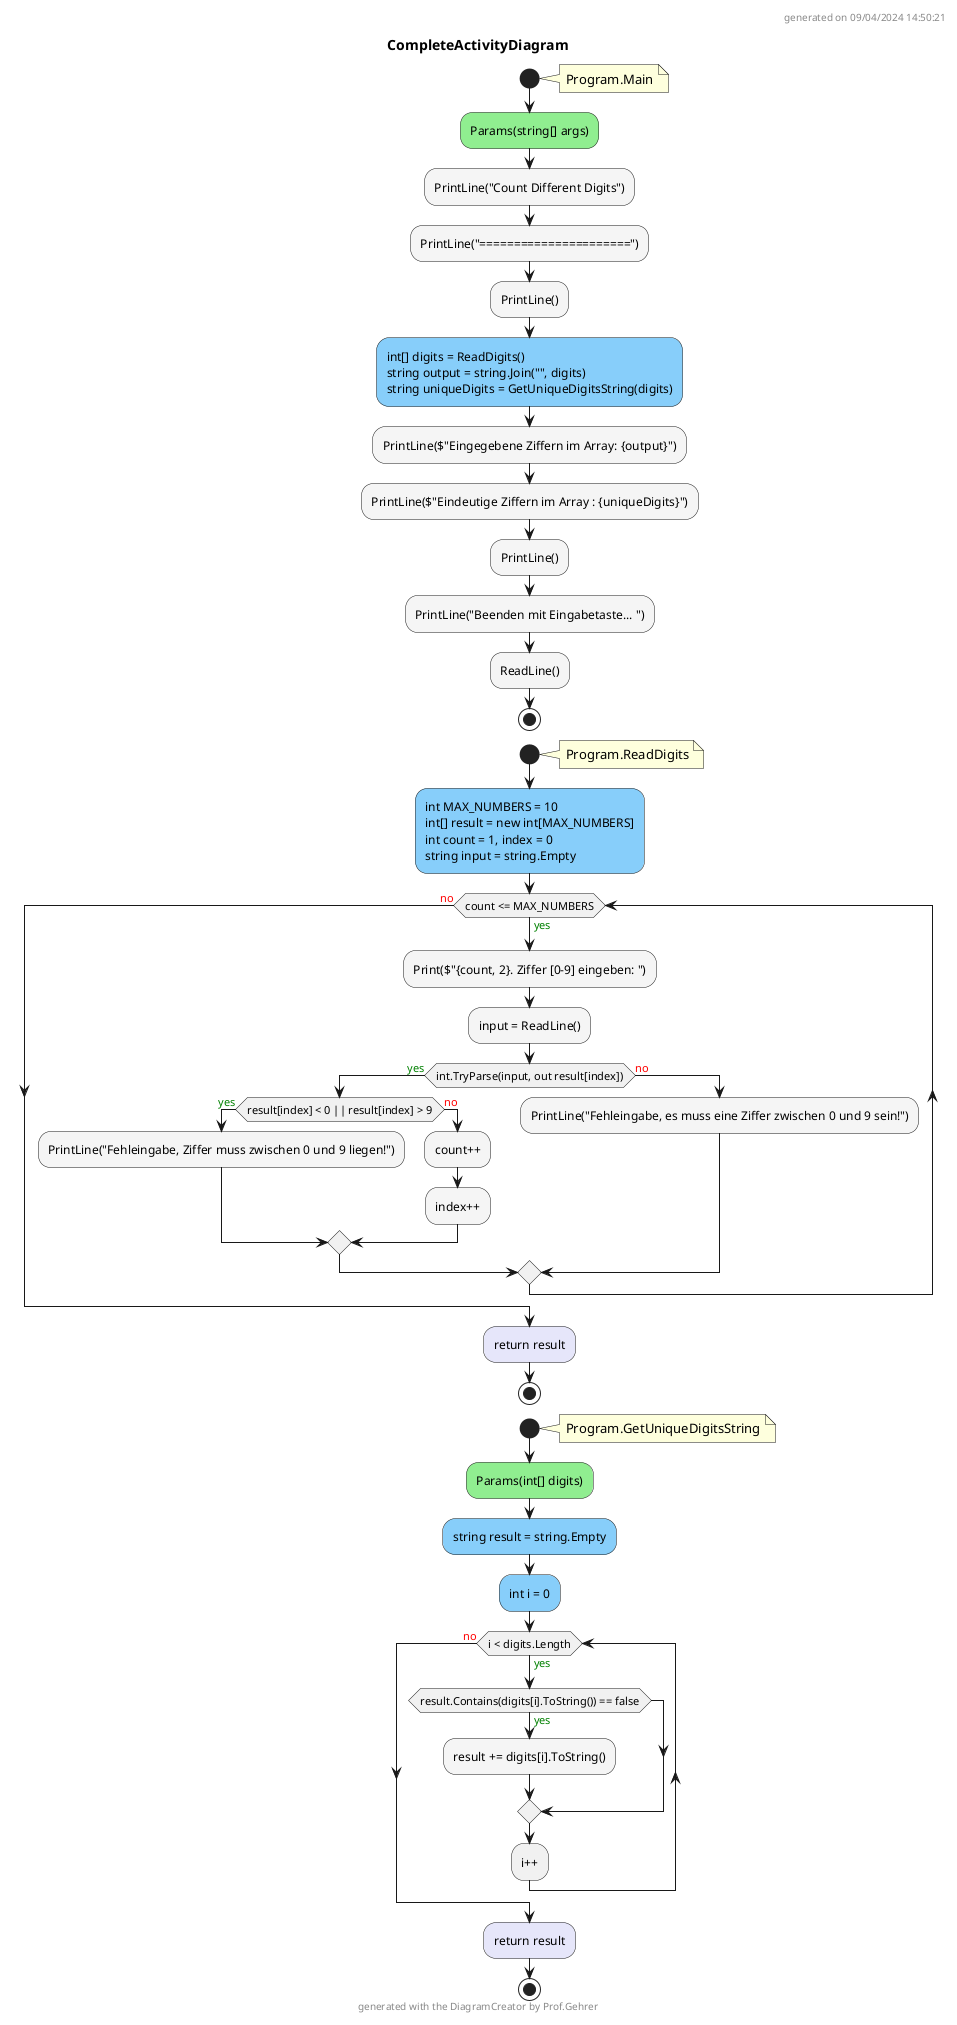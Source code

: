 @startuml CompleteActivityDiagram
header
generated on 09/04/2024 14:50:21
end header
title CompleteActivityDiagram
start
note right:  Program.Main
#LightGreen:Params(string[] args);
#WhiteSmoke:PrintLine("Count Different Digits");
#WhiteSmoke:PrintLine("======================");
#WhiteSmoke:PrintLine();
#LightSkyBlue:int[] digits = ReadDigits()\nstring output = string.Join("", digits)\nstring uniqueDigits = GetUniqueDigitsString(digits);
#WhiteSmoke:PrintLine($"Eingegebene Ziffern im Array: {output}");
#WhiteSmoke:PrintLine($"Eindeutige Ziffern im Array : {uniqueDigits}");
#WhiteSmoke:PrintLine();
#WhiteSmoke:PrintLine("Beenden mit Eingabetaste... ");
#WhiteSmoke:ReadLine();
stop
start
note right:  Program.ReadDigits
#LightSkyBlue:int MAX_NUMBERS = 10\nint[] result = new int[MAX_NUMBERS]\nint count = 1, index = 0\nstring input = string.Empty;
while (count <= MAX_NUMBERS) is (<color:green>yes)
        #WhiteSmoke:Print($"{count, 2}. Ziffer [0-9] eingeben: ");
        #WhiteSmoke:input = ReadLine();
        if (int.TryParse(input, out result[index])) then (<color:green>yes)
                if (result[index] < 0 || result[index] > 9) then (<color:green>yes)
                        #WhiteSmoke:PrintLine("Fehleingabe, Ziffer muss zwischen 0 und 9 liegen!");
                    else (<color:red>no)
                            #WhiteSmoke:count++;
                            #WhiteSmoke:index++;
                endif
            else (<color:red>no)
                    #WhiteSmoke:PrintLine("Fehleingabe, es muss eine Ziffer zwischen 0 und 9 sein!");
        endif
endwhile (<color:red>no)
#Lavender:return result;
stop
start
note right:  Program.GetUniqueDigitsString
#LightGreen:Params(int[] digits);
#LightSkyBlue:string result = string.Empty;
#LightSkyBlue:int i = 0;
while (i < digits.Length) is (<color:green>yes)
        if (result.Contains(digits[i].ToString()) == false) then (<color:green>yes)
                #WhiteSmoke:result += digits[i].ToString();
        endif
:i++;
endwhile (<color:red>no)
#Lavender:return result;
stop
footer
generated with the DiagramCreator by Prof.Gehrer
end footer
@enduml
